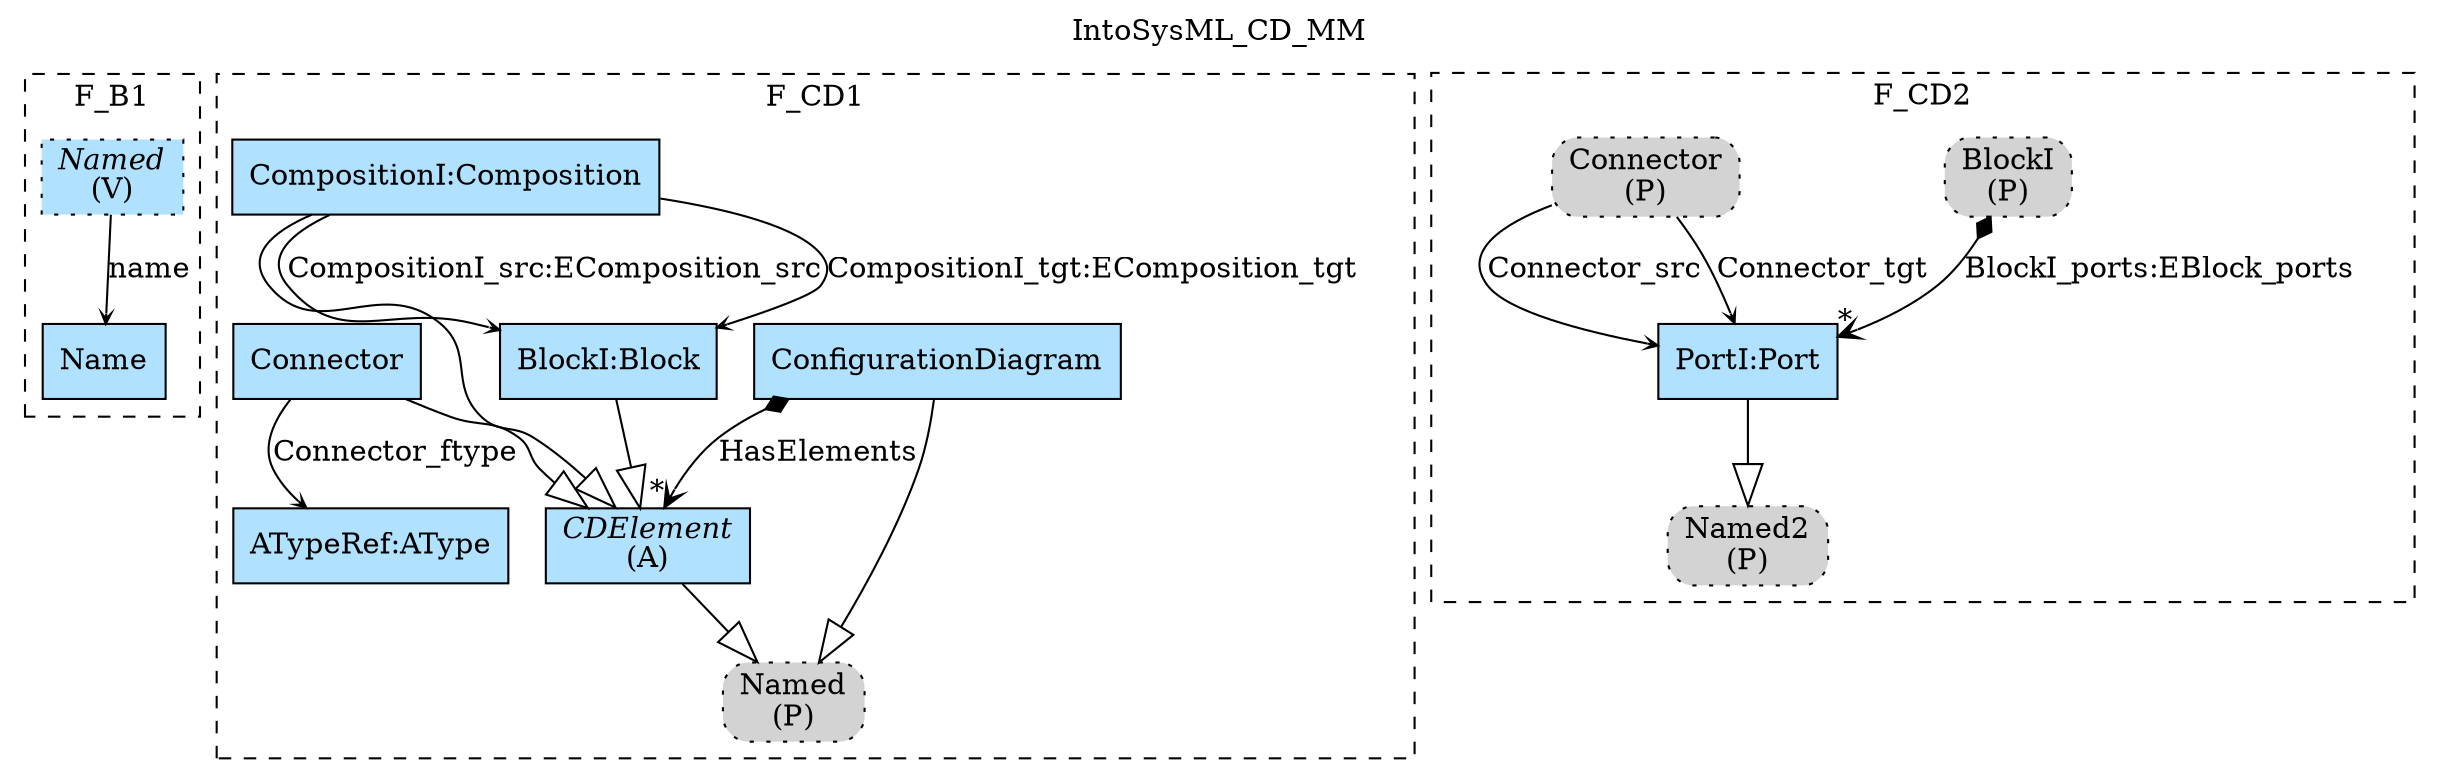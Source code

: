 digraph {graph[label=IntoSysML_CD_MM,labelloc=tl,labelfontsize=12];
subgraph cluster_F_B1{style=dashed;label=F_B1;
"Name"[shape=record,fillcolor=lightskyblue1,style = filled,label="Name"];
"Named"[shape=record,fillcolor=lightskyblue1,style ="filled,dotted",label=<{<I>Named</I><br/>(V)}>];

"Named"->"Name"[label="name",arrowhead=vee,headlabel="",arrowsize=.5];

}
subgraph cluster_F_CD1{style=dashed;label=F_CD1;
"PNamed"[shape=box,fillcolor=lightgray,style ="rounded,filled,dotted",label=<Named<br/>(P)>];
"ConfigurationDiagram"[shape=record,fillcolor=lightskyblue1,style = filled,label="ConfigurationDiagram"];
"CDElement"[shape=record,fillcolor=lightskyblue1,style = filled,label=<{<I>CDElement</I><br/>(A)}>];
"CompositionI"[shape=record,fillcolor=lightskyblue1,style = filled,label="CompositionI:Composition"];
"BlockI"[shape=record,fillcolor=lightskyblue1,style = filled,label="BlockI:Block"];
"Connector"[shape=record,fillcolor=lightskyblue1,style = filled,label="Connector"];
"ATypeRef"[shape=record,fillcolor=lightskyblue1,style = filled,label="ATypeRef:AType"];

"ConfigurationDiagram"->"PNamed"[arrowhead=onormal,arrowsize=2.0];
"CDElement"->"PNamed"[arrowhead=onormal,arrowsize=2.0];
"CompositionI"->"CDElement"[arrowhead=onormal,arrowsize=2.0];
"BlockI"->"CDElement"[arrowhead=onormal,arrowsize=2.0];
"Connector"->"CDElement"[arrowhead=onormal,arrowsize=2.0];
"ConfigurationDiagram"->"CDElement"[label="HasElements",arrowhead=vee,arrowtail=diamond,dir=both,headlabel="*"];
"Connector"->"ATypeRef"[label="Connector_ftype",arrowhead=vee,headlabel="",arrowsize=.5];
"CompositionI"->"BlockI"[label="CompositionI_src:EComposition_src",arrowhead=vee,headlabel="",arrowsize=.5];
"CompositionI"->"BlockI"[label="CompositionI_tgt:EComposition_tgt",arrowhead=vee,headlabel="",arrowsize=.5];

}

subgraph cluster_F_CD2{style=dashed;label=F_CD2;
"PNamed2"[shape=box,fillcolor=lightgray,style ="rounded,filled,dotted",label=<Named2<br/>(P)>];
"PortI"[shape=record,fillcolor=lightskyblue1,style = filled,label="PortI:Port"];
"PBlockI"[shape=box,fillcolor=lightgray,style ="rounded,filled,dotted",label=<BlockI<br/>(P)>];
"PConnector"[shape=box,fillcolor=lightgray,style ="rounded,filled,dotted",label=<Connector<br/>(P)>];

"PBlockI"->"PortI"[label="BlockI_ports:EBlock_ports",arrowhead=vee,arrowtail=diamond,dir=both,headlabel="*"];
"PortI"->"PNamed2"[arrowhead=onormal,arrowsize=2.0];
"PConnector"->"PortI"[label="Connector_src",arrowhead=vee,headlabel="",arrowsize=.5];
"PConnector"->"PortI"[label="Connector_tgt",arrowhead=vee,headlabel="",arrowsize=.5];

}



}